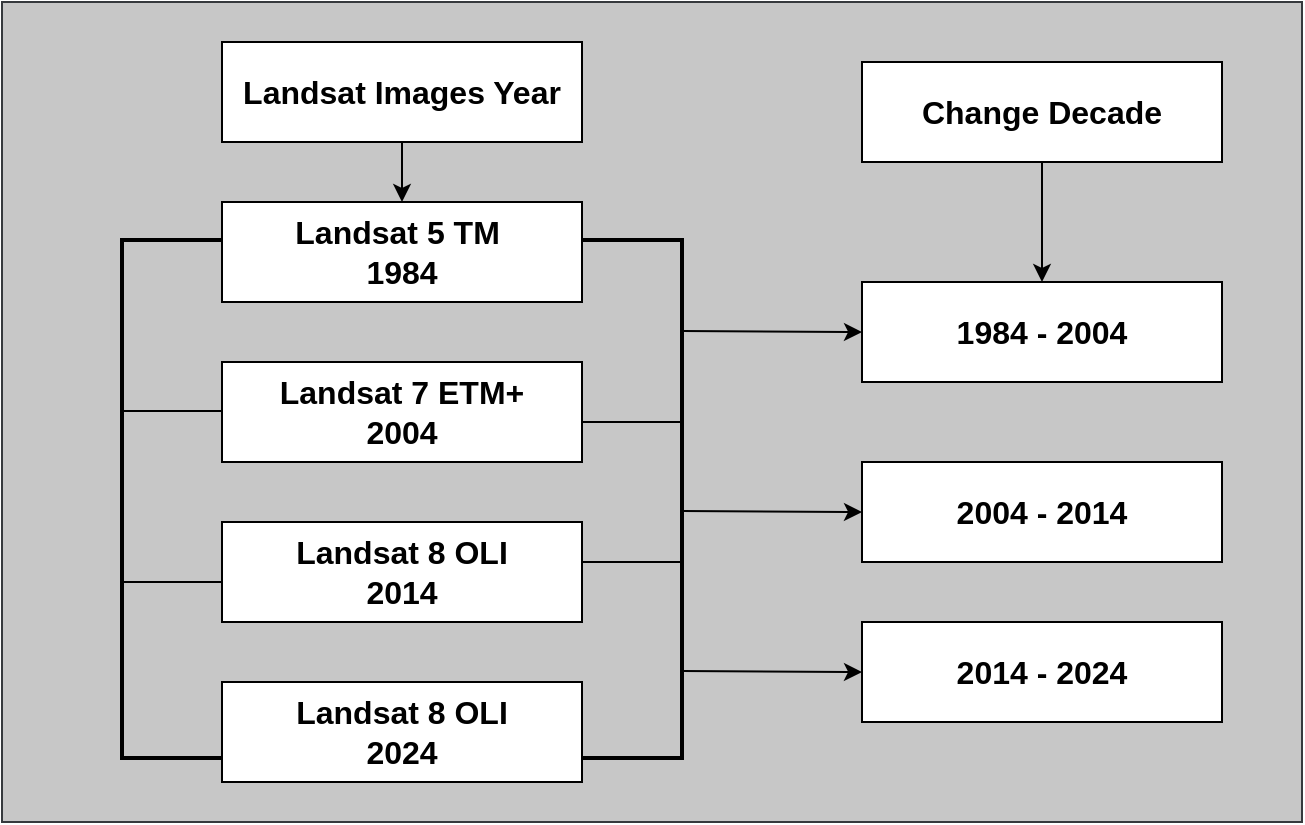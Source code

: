 <mxfile version="24.7.16">
  <diagram name="Page-1" id="_-WS09nqeZ3YQB_b0d59">
    <mxGraphModel dx="1032" dy="501" grid="1" gridSize="10" guides="1" tooltips="1" connect="1" arrows="1" fold="1" page="1" pageScale="1" pageWidth="1169" pageHeight="827" background="#FFFFFF" math="0" shadow="0">
      <root>
        <mxCell id="0" />
        <mxCell id="1" parent="0" />
        <mxCell id="Dl7q8pRwCRPBg_EnZdLq-22" value="" style="rounded=0;whiteSpace=wrap;html=1;fillColor=#C7C7C7;strokeColor=#36393d;" vertex="1" parent="1">
          <mxGeometry x="210" y="170" width="650" height="410" as="geometry" />
        </mxCell>
        <mxCell id="Dl7q8pRwCRPBg_EnZdLq-13" style="edgeStyle=orthogonalEdgeStyle;rounded=0;orthogonalLoop=1;jettySize=auto;html=1;exitX=0.5;exitY=1;exitDx=0;exitDy=0;entryX=0.5;entryY=0;entryDx=0;entryDy=0;" edge="1" parent="1" source="Dl7q8pRwCRPBg_EnZdLq-1" target="Dl7q8pRwCRPBg_EnZdLq-3">
          <mxGeometry relative="1" as="geometry" />
        </mxCell>
        <mxCell id="Dl7q8pRwCRPBg_EnZdLq-1" value="&lt;font style=&quot;font-size: 16px;&quot;&gt;&lt;b&gt;Landsat Images Year&lt;/b&gt;&lt;/font&gt;" style="rounded=0;whiteSpace=wrap;html=1;" vertex="1" parent="1">
          <mxGeometry x="320" y="190" width="180" height="50" as="geometry" />
        </mxCell>
        <mxCell id="Dl7q8pRwCRPBg_EnZdLq-20" style="edgeStyle=orthogonalEdgeStyle;rounded=0;orthogonalLoop=1;jettySize=auto;html=1;exitX=0.5;exitY=1;exitDx=0;exitDy=0;entryX=0.5;entryY=0;entryDx=0;entryDy=0;" edge="1" parent="1" source="Dl7q8pRwCRPBg_EnZdLq-2" target="Dl7q8pRwCRPBg_EnZdLq-7">
          <mxGeometry relative="1" as="geometry" />
        </mxCell>
        <mxCell id="Dl7q8pRwCRPBg_EnZdLq-2" value="&lt;font style=&quot;font-size: 16px;&quot;&gt;&lt;b&gt;Change Decade&lt;/b&gt;&lt;/font&gt;" style="rounded=0;whiteSpace=wrap;html=1;" vertex="1" parent="1">
          <mxGeometry x="640" y="200" width="180" height="50" as="geometry" />
        </mxCell>
        <mxCell id="Dl7q8pRwCRPBg_EnZdLq-3" value="&lt;font style=&quot;font-size: 16px;&quot;&gt;&lt;b&gt;Landsat 5 TM&amp;nbsp;&lt;/b&gt;&lt;/font&gt;&lt;div&gt;&lt;span style=&quot;font-size: 16px;&quot;&gt;&lt;b&gt;1984&lt;/b&gt;&lt;/span&gt;&lt;/div&gt;" style="rounded=0;whiteSpace=wrap;html=1;" vertex="1" parent="1">
          <mxGeometry x="320" y="270" width="180" height="50" as="geometry" />
        </mxCell>
        <mxCell id="Dl7q8pRwCRPBg_EnZdLq-4" value="&lt;font style=&quot;font-size: 16px;&quot;&gt;&lt;b&gt;Landsat 7 ETM+&lt;/b&gt;&lt;/font&gt;&lt;div&gt;&lt;span style=&quot;font-size: 16px;&quot;&gt;&lt;b&gt;2004&lt;/b&gt;&lt;/span&gt;&lt;/div&gt;" style="rounded=0;whiteSpace=wrap;html=1;" vertex="1" parent="1">
          <mxGeometry x="320" y="350" width="180" height="50" as="geometry" />
        </mxCell>
        <mxCell id="Dl7q8pRwCRPBg_EnZdLq-5" value="&lt;font style=&quot;font-size: 16px;&quot;&gt;&lt;b&gt;Landsat 8 OLI&lt;/b&gt;&lt;/font&gt;&lt;div&gt;&lt;span style=&quot;font-size: 16px;&quot;&gt;&lt;b&gt;2014&lt;/b&gt;&lt;/span&gt;&lt;/div&gt;" style="rounded=0;whiteSpace=wrap;html=1;" vertex="1" parent="1">
          <mxGeometry x="320" y="430" width="180" height="50" as="geometry" />
        </mxCell>
        <mxCell id="Dl7q8pRwCRPBg_EnZdLq-6" value="&lt;font style=&quot;font-size: 16px;&quot;&gt;&lt;b&gt;Landsat 8 OLI&lt;/b&gt;&lt;/font&gt;&lt;div&gt;&lt;span style=&quot;font-size: 16px;&quot;&gt;&lt;b&gt;2024&lt;/b&gt;&lt;/span&gt;&lt;/div&gt;" style="rounded=0;whiteSpace=wrap;html=1;" vertex="1" parent="1">
          <mxGeometry x="320" y="510" width="180" height="50" as="geometry" />
        </mxCell>
        <mxCell id="Dl7q8pRwCRPBg_EnZdLq-7" value="&lt;font style=&quot;font-size: 16px;&quot;&gt;&lt;b&gt;1984 - 2004&lt;/b&gt;&lt;/font&gt;" style="rounded=0;whiteSpace=wrap;html=1;" vertex="1" parent="1">
          <mxGeometry x="640" y="310" width="180" height="50" as="geometry" />
        </mxCell>
        <mxCell id="Dl7q8pRwCRPBg_EnZdLq-8" value="&lt;span style=&quot;font-size: 16px;&quot;&gt;&lt;b&gt;2004 - 2014&lt;/b&gt;&lt;/span&gt;" style="rounded=0;whiteSpace=wrap;html=1;" vertex="1" parent="1">
          <mxGeometry x="640" y="400" width="180" height="50" as="geometry" />
        </mxCell>
        <mxCell id="Dl7q8pRwCRPBg_EnZdLq-9" value="" style="strokeWidth=2;html=1;shape=mxgraph.flowchart.annotation_1;align=left;pointerEvents=1;rotation=-180;" vertex="1" parent="1">
          <mxGeometry x="500" y="289" width="50" height="259" as="geometry" />
        </mxCell>
        <mxCell id="Dl7q8pRwCRPBg_EnZdLq-10" value="" style="endArrow=none;html=1;rounded=0;" edge="1" parent="1">
          <mxGeometry width="50" height="50" relative="1" as="geometry">
            <mxPoint x="500" y="380" as="sourcePoint" />
            <mxPoint x="550" y="380" as="targetPoint" />
          </mxGeometry>
        </mxCell>
        <mxCell id="Dl7q8pRwCRPBg_EnZdLq-11" value="" style="endArrow=none;html=1;rounded=0;" edge="1" parent="1">
          <mxGeometry width="50" height="50" relative="1" as="geometry">
            <mxPoint x="500" y="450" as="sourcePoint" />
            <mxPoint x="550" y="450" as="targetPoint" />
          </mxGeometry>
        </mxCell>
        <mxCell id="Dl7q8pRwCRPBg_EnZdLq-12" value="" style="strokeWidth=2;html=1;shape=mxgraph.flowchart.annotation_1;align=left;pointerEvents=1;rotation=0;" vertex="1" parent="1">
          <mxGeometry x="270" y="289" width="50" height="259" as="geometry" />
        </mxCell>
        <mxCell id="Dl7q8pRwCRPBg_EnZdLq-14" value="" style="endArrow=none;html=1;rounded=0;" edge="1" parent="1">
          <mxGeometry width="50" height="50" relative="1" as="geometry">
            <mxPoint x="270" y="374.5" as="sourcePoint" />
            <mxPoint x="320" y="374.5" as="targetPoint" />
          </mxGeometry>
        </mxCell>
        <mxCell id="Dl7q8pRwCRPBg_EnZdLq-15" value="" style="endArrow=none;html=1;rounded=0;" edge="1" parent="1">
          <mxGeometry width="50" height="50" relative="1" as="geometry">
            <mxPoint x="270" y="460" as="sourcePoint" />
            <mxPoint x="320" y="460" as="targetPoint" />
          </mxGeometry>
        </mxCell>
        <mxCell id="Dl7q8pRwCRPBg_EnZdLq-16" value="" style="endArrow=classic;html=1;rounded=0;entryX=0;entryY=0.5;entryDx=0;entryDy=0;" edge="1" parent="1" target="Dl7q8pRwCRPBg_EnZdLq-7">
          <mxGeometry width="50" height="50" relative="1" as="geometry">
            <mxPoint x="550" y="334.5" as="sourcePoint" />
            <mxPoint x="610" y="334.5" as="targetPoint" />
          </mxGeometry>
        </mxCell>
        <mxCell id="Dl7q8pRwCRPBg_EnZdLq-17" value="" style="endArrow=classic;html=1;rounded=0;entryX=0;entryY=0.5;entryDx=0;entryDy=0;" edge="1" parent="1">
          <mxGeometry width="50" height="50" relative="1" as="geometry">
            <mxPoint x="550" y="424.5" as="sourcePoint" />
            <mxPoint x="640" y="425" as="targetPoint" />
          </mxGeometry>
        </mxCell>
        <mxCell id="Dl7q8pRwCRPBg_EnZdLq-18" value="&lt;span style=&quot;font-size: 16px;&quot;&gt;&lt;b&gt;2014 - 2024&lt;/b&gt;&lt;/span&gt;" style="rounded=0;whiteSpace=wrap;html=1;" vertex="1" parent="1">
          <mxGeometry x="640" y="480" width="180" height="50" as="geometry" />
        </mxCell>
        <mxCell id="Dl7q8pRwCRPBg_EnZdLq-19" value="" style="endArrow=classic;html=1;rounded=0;entryX=0;entryY=0.5;entryDx=0;entryDy=0;" edge="1" parent="1">
          <mxGeometry width="50" height="50" relative="1" as="geometry">
            <mxPoint x="550" y="504.5" as="sourcePoint" />
            <mxPoint x="640" y="505" as="targetPoint" />
          </mxGeometry>
        </mxCell>
      </root>
    </mxGraphModel>
  </diagram>
</mxfile>
